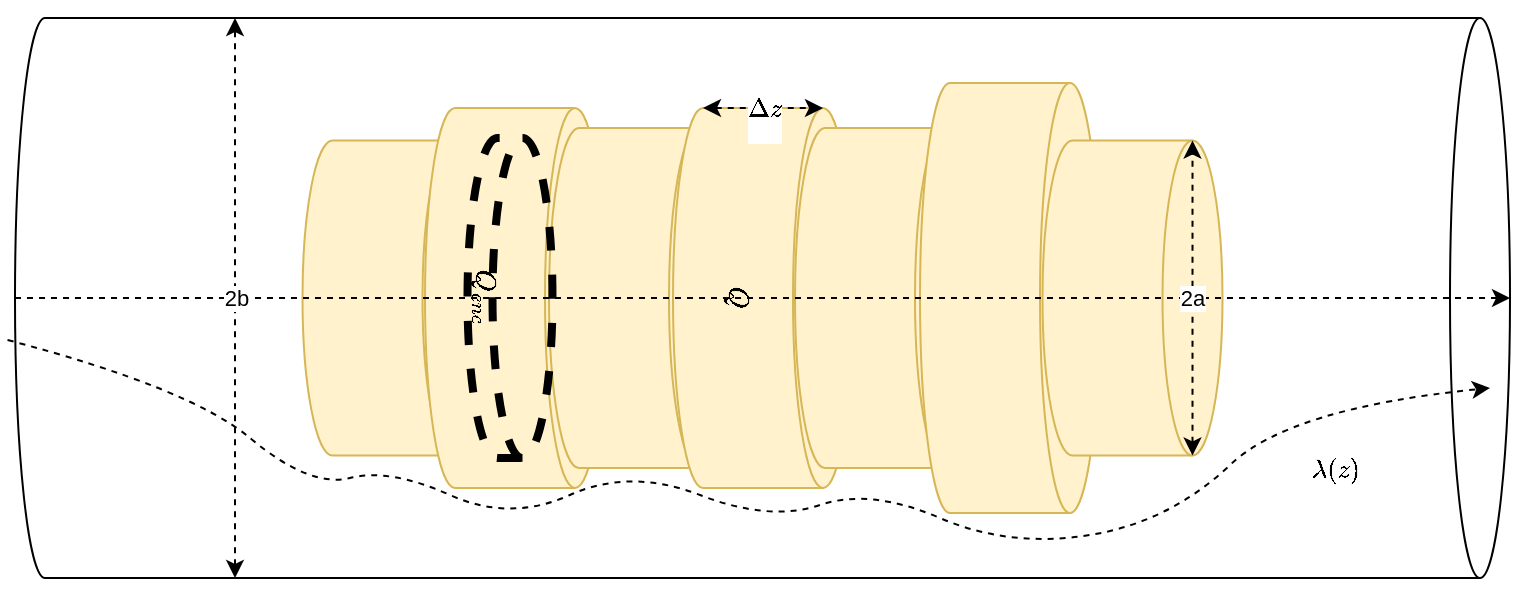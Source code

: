 <mxfile><diagram id="LUpttoHz3ow-LTJkJFzX" name="Page-1"><mxGraphModel dx="1042" dy="800" grid="1" gridSize="10" guides="1" tooltips="1" connect="1" arrows="1" fold="1" page="1" pageScale="1" pageWidth="850" pageHeight="1100" math="1" shadow="0"><root><mxCell id="0"/><mxCell id="1" parent="0"/><mxCell id="4" value="" style="shape=cylinder3;whiteSpace=wrap;html=1;boundedLbl=1;backgroundOutline=1;size=15;rotation=90;gradientDirection=west;shadow=0;labelBackgroundColor=none;fillColor=none;" parent="1" vertex="1"><mxGeometry x="286.25" y="-38.75" width="280" height="747.5" as="geometry"/></mxCell><mxCell id="22" value="" style="shape=cylinder3;whiteSpace=wrap;html=1;boundedLbl=1;backgroundOutline=1;size=15;rotation=90;gradientDirection=west;shadow=0;labelBackgroundColor=none;fillColor=#fff2cc;strokeColor=#d6b656;" parent="1" vertex="1"><mxGeometry x="162.5" y="290" width="157.5" height="90" as="geometry"/></mxCell><mxCell id="13" value="" style="shape=cylinder3;whiteSpace=wrap;html=1;boundedLbl=1;backgroundOutline=1;size=15;rotation=90;gradientDirection=west;shadow=0;labelBackgroundColor=none;fillColor=#fff2cc;strokeColor=#d6b656;" parent="1" vertex="1"><mxGeometry x="207.5" y="290" width="190" height="90" as="geometry"/></mxCell><mxCell id="14" value="" style="shape=cylinder3;whiteSpace=wrap;html=1;boundedLbl=1;backgroundOutline=1;size=15;rotation=90;gradientDirection=west;shadow=0;labelBackgroundColor=none;fillColor=#fff2cc;strokeColor=#d6b656;" parent="1" vertex="1"><mxGeometry x="279.5" y="290" width="170" height="90" as="geometry"/></mxCell><mxCell id="12" value="$$Q$$" style="shape=cylinder3;whiteSpace=wrap;html=1;boundedLbl=1;backgroundOutline=1;size=15;rotation=90;gradientDirection=west;shadow=0;labelBackgroundColor=none;fillColor=#fff2cc;strokeColor=#d6b656;" parent="1" vertex="1"><mxGeometry x="331.5" y="290" width="190" height="90" as="geometry"/></mxCell><mxCell id="6" value="" style="shape=cylinder3;whiteSpace=wrap;html=1;boundedLbl=1;backgroundOutline=1;size=15;rotation=90;gradientDirection=west;shadow=0;labelBackgroundColor=none;fillColor=#fff2cc;strokeColor=#d6b656;" parent="1" vertex="1"><mxGeometry x="402.5" y="290" width="170" height="90" as="geometry"/></mxCell><mxCell id="15" value="" style="shape=cylinder3;whiteSpace=wrap;html=1;boundedLbl=1;backgroundOutline=1;size=15;rotation=90;gradientDirection=west;shadow=0;labelBackgroundColor=none;fillColor=#fff2cc;strokeColor=#d6b656;" parent="1" vertex="1"><mxGeometry x="442.5" y="290" width="215" height="90" as="geometry"/></mxCell><mxCell id="16" value="" style="shape=cylinder3;whiteSpace=wrap;html=1;boundedLbl=1;backgroundOutline=1;size=15;rotation=90;gradientDirection=west;shadow=0;labelBackgroundColor=none;fillColor=#fff2cc;strokeColor=#d6b656;" parent="1" vertex="1"><mxGeometry x="532.5" y="290" width="157.5" height="90" as="geometry"/></mxCell><mxCell id="11" value="" style="endArrow=classic;html=1;exitX=0.5;exitY=1;exitDx=0;exitDy=0;exitPerimeter=0;entryX=0.5;entryY=0;entryDx=0;entryDy=0;entryPerimeter=0;dashed=1;" parent="1" source="4" target="4" edge="1"><mxGeometry width="50" height="50" relative="1" as="geometry"><mxPoint x="480" y="480" as="sourcePoint"/><mxPoint x="530" y="430" as="targetPoint"/></mxGeometry></mxCell><mxCell id="8" value="$$\lambda(z)$$" style="curved=1;endArrow=classic;html=1;dashed=1;exitX=0.575;exitY=1.005;exitDx=0;exitDy=0;exitPerimeter=0;" parent="1" source="4" edge="1"><mxGeometry x="0.798" y="-33" width="50" height="50" relative="1" as="geometry"><mxPoint x="70" y="370" as="sourcePoint"/><mxPoint x="790" y="380" as="targetPoint"/><Array as="points"><mxPoint x="140" y="380"/><mxPoint x="200" y="430"/><mxPoint x="240" y="420"/><mxPoint x="300" y="447"/><mxPoint x="360" y="420"/><mxPoint x="430" y="447"/><mxPoint x="480" y="430"/><mxPoint x="550" y="460"/><mxPoint x="630" y="447"/><mxPoint x="690" y="390"/></Array><mxPoint as="offset"/></mxGeometry></mxCell><mxCell id="25" value="2b" style="endArrow=classic;startArrow=classic;html=1;dashed=1;exitX=1;exitY=0;exitDx=0;exitDy=553.125;exitPerimeter=0;entryX=0;entryY=0;entryDx=0;entryDy=553.125;entryPerimeter=0;" parent="1" edge="1"><mxGeometry width="50" height="50" relative="1" as="geometry"><mxPoint x="162.505" y="475" as="sourcePoint"/><mxPoint x="162.505" y="195" as="targetPoint"/></mxGeometry></mxCell><mxCell id="26" value="2a" style="endArrow=classic;startArrow=classic;html=1;dashed=1;entryX=0;entryY=0;entryDx=0;entryDy=15;entryPerimeter=0;exitX=1;exitY=0;exitDx=0;exitDy=15;exitPerimeter=0;" parent="1" source="16" target="16" edge="1"><mxGeometry width="50" height="50" relative="1" as="geometry"><mxPoint x="512.5" y="480" as="sourcePoint"/><mxPoint x="562.5" y="430" as="targetPoint"/></mxGeometry></mxCell><mxCell id="28" value="$$\Delta z$$" style="endArrow=classic;startArrow=classic;html=1;dashed=1;exitX=0;exitY=1;exitDx=0;exitDy=-15;exitPerimeter=0;entryX=0;entryY=0;entryDx=0;entryDy=15;entryPerimeter=0;" parent="1" source="12" target="12" edge="1"><mxGeometry width="50" height="50" relative="1" as="geometry"><mxPoint x="480" y="480" as="sourcePoint"/><mxPoint x="530" y="430" as="targetPoint"/></mxGeometry></mxCell><mxCell id="29" value="$$Q_{enc}$$" style="shape=cylinder3;whiteSpace=wrap;html=1;boundedLbl=1;backgroundOutline=1;size=15;dashed=1;rotation=90;fillColor=none;strokeWidth=4;" parent="1" vertex="1"><mxGeometry x="220" y="313.75" width="160" height="42.5" as="geometry"/></mxCell></root></mxGraphModel></diagram></mxfile>